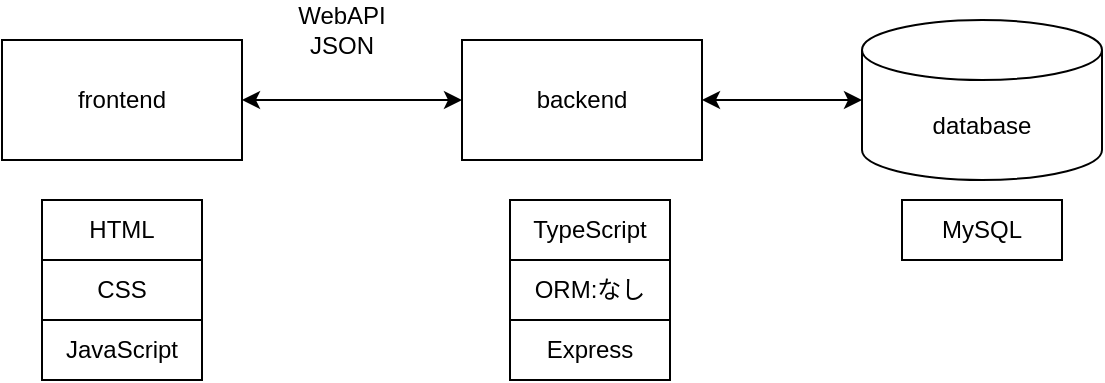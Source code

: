 <mxfile>
    <diagram id="DIOwecUJMcw7_BaT2Kku" name="ページ1">
        <mxGraphModel dx="725" dy="566" grid="1" gridSize="10" guides="1" tooltips="1" connect="1" arrows="1" fold="1" page="1" pageScale="1" pageWidth="827" pageHeight="1169" math="0" shadow="0">
            <root>
                <mxCell id="0"/>
                <mxCell id="1" parent="0"/>
                <mxCell id="2" value="frontend" style="rounded=0;whiteSpace=wrap;html=1;" parent="1" vertex="1">
                    <mxGeometry x="120" y="210" width="120" height="60" as="geometry"/>
                </mxCell>
                <mxCell id="3" value="backend" style="rounded=0;whiteSpace=wrap;html=1;" vertex="1" parent="1">
                    <mxGeometry x="350" y="210" width="120" height="60" as="geometry"/>
                </mxCell>
                <mxCell id="5" value="database" style="shape=cylinder3;whiteSpace=wrap;html=1;boundedLbl=1;backgroundOutline=1;size=15;" vertex="1" parent="1">
                    <mxGeometry x="550" y="200" width="120" height="80" as="geometry"/>
                </mxCell>
                <mxCell id="6" value="" style="endArrow=classic;startArrow=classic;html=1;exitX=1;exitY=0.5;exitDx=0;exitDy=0;entryX=0;entryY=0.5;entryDx=0;entryDy=0;" edge="1" parent="1" source="2" target="3">
                    <mxGeometry width="50" height="50" relative="1" as="geometry">
                        <mxPoint x="350" y="320" as="sourcePoint"/>
                        <mxPoint x="400" y="270" as="targetPoint"/>
                    </mxGeometry>
                </mxCell>
                <mxCell id="7" value="" style="endArrow=classic;startArrow=classic;html=1;exitX=1;exitY=0.5;exitDx=0;exitDy=0;entryX=0;entryY=0.5;entryDx=0;entryDy=0;entryPerimeter=0;" edge="1" parent="1" source="3" target="5">
                    <mxGeometry width="50" height="50" relative="1" as="geometry">
                        <mxPoint x="250" y="250" as="sourcePoint"/>
                        <mxPoint x="360" y="250" as="targetPoint"/>
                    </mxGeometry>
                </mxCell>
                <mxCell id="8" value="WebAPI&lt;br&gt;JSON" style="text;html=1;strokeColor=none;fillColor=none;align=center;verticalAlign=middle;whiteSpace=wrap;rounded=0;" vertex="1" parent="1">
                    <mxGeometry x="260" y="190" width="60" height="30" as="geometry"/>
                </mxCell>
                <mxCell id="9" value="HTML&lt;span style=&quot;color: rgba(0 , 0 , 0 , 0) ; font-family: monospace ; font-size: 0px&quot;&gt;%3CmxGraphModel%3E%3Croot%3E%3CmxCell%20id%3D%220%22%2F%3E%3CmxCell%20id%3D%221%22%20parent%3D%220%22%2F%3E%3CmxCell%20id%3D%222%22%20value%3D%22%22%20style%3D%22endArrow%3Dclassic%3BstartArrow%3Dclassic%3Bhtml%3D1%3BexitX%3D1%3BexitY%3D0.5%3BexitDx%3D0%3BexitDy%3D0%3BentryX%3D0%3BentryY%3D0.5%3BentryDx%3D0%3BentryDy%3D0%3B%22%20edge%3D%221%22%20parent%3D%221%22%3E%3CmxGeometry%20width%3D%2250%22%20height%3D%2250%22%20relative%3D%221%22%20as%3D%22geometry%22%3E%3CmxPoint%20x%3D%22240%22%20y%3D%22240%22%20as%3D%22sourcePoint%22%2F%3E%3CmxPoint%20x%3D%22350%22%20y%3D%22240%22%20as%3D%22targetPoint%22%2F%3E%3C%2FmxGeometry%3E%3C%2FmxCell%3E%3C%2Froot%3E%3C%2FmxGraphModel%3E&lt;/span&gt;" style="rounded=0;whiteSpace=wrap;html=1;fillColor=default;" vertex="1" parent="1">
                    <mxGeometry x="140" y="290" width="80" height="30" as="geometry"/>
                </mxCell>
                <mxCell id="10" value="CSS" style="rounded=0;whiteSpace=wrap;html=1;fillColor=default;" vertex="1" parent="1">
                    <mxGeometry x="140" y="320" width="80" height="30" as="geometry"/>
                </mxCell>
                <mxCell id="11" value="JavaScript" style="rounded=0;whiteSpace=wrap;html=1;fillColor=default;" vertex="1" parent="1">
                    <mxGeometry x="140" y="350" width="80" height="30" as="geometry"/>
                </mxCell>
                <mxCell id="12" value="Express" style="rounded=0;whiteSpace=wrap;html=1;fillColor=default;" vertex="1" parent="1">
                    <mxGeometry x="374" y="350" width="80" height="30" as="geometry"/>
                </mxCell>
                <mxCell id="13" value="ORM:なし" style="rounded=0;whiteSpace=wrap;html=1;fillColor=default;" vertex="1" parent="1">
                    <mxGeometry x="374" y="320" width="80" height="30" as="geometry"/>
                </mxCell>
                <mxCell id="14" value="TypeScript" style="rounded=0;whiteSpace=wrap;html=1;fillColor=default;" vertex="1" parent="1">
                    <mxGeometry x="374" y="290" width="80" height="30" as="geometry"/>
                </mxCell>
                <mxCell id="15" value="MySQL" style="rounded=0;whiteSpace=wrap;html=1;fillColor=default;" vertex="1" parent="1">
                    <mxGeometry x="570" y="290" width="80" height="30" as="geometry"/>
                </mxCell>
            </root>
        </mxGraphModel>
    </diagram>
</mxfile>
